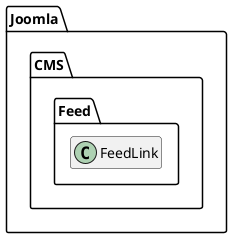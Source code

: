 @startuml
set namespaceSeparator \\
hide members
hide << alias >> circle

class Joomla\\CMS\\Feed\\FeedLink
@enduml
